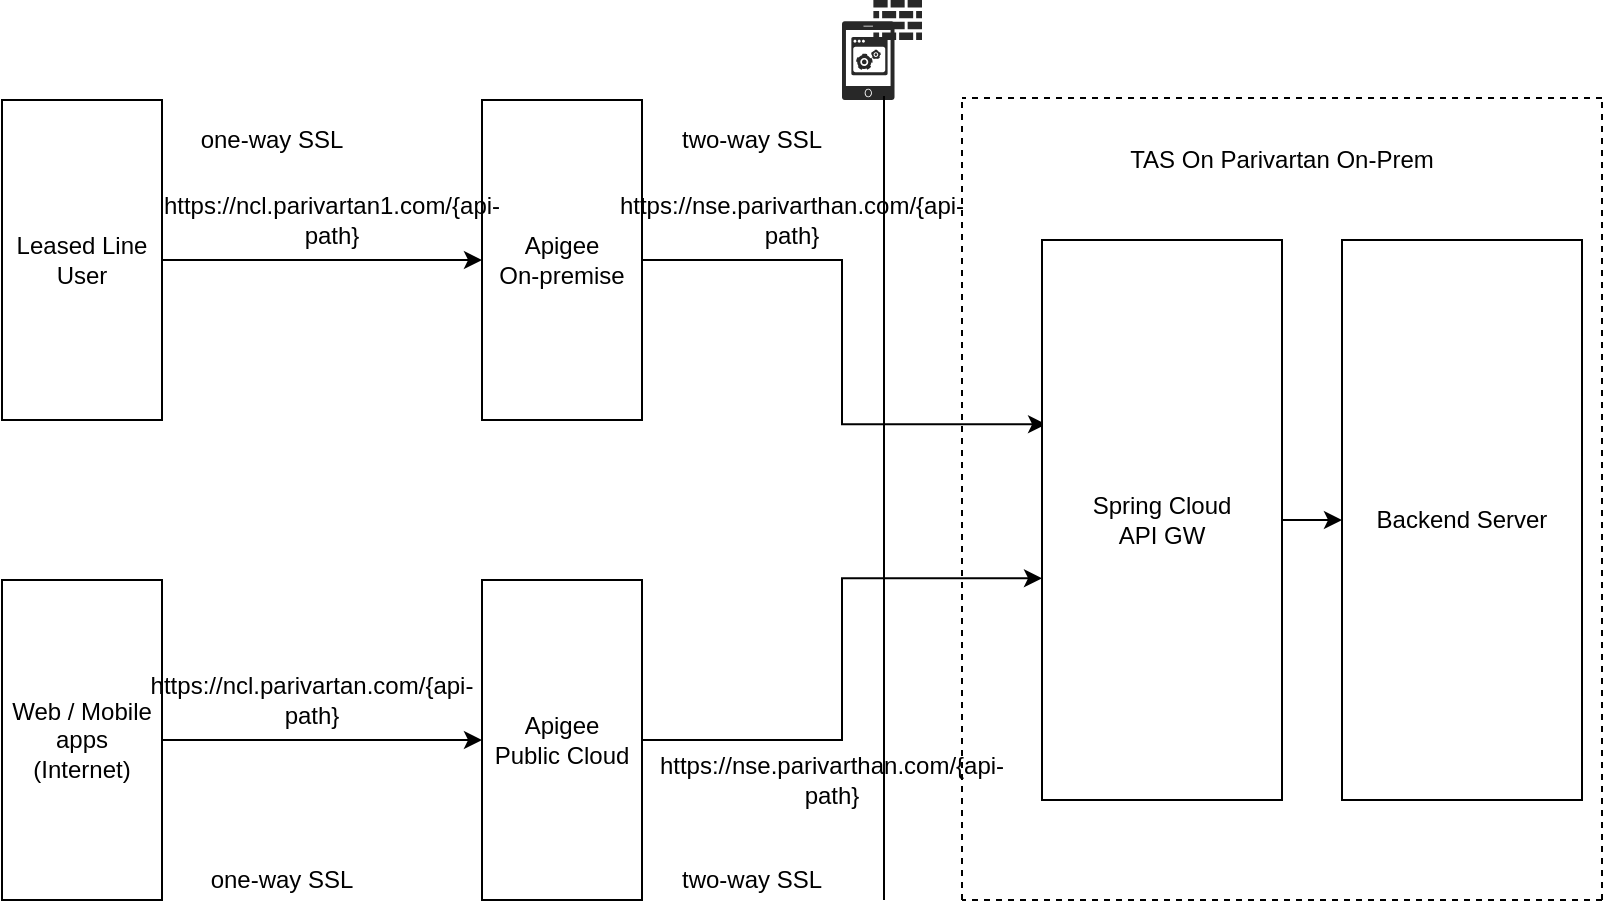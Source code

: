 <mxfile version="13.6.2" type="device"><diagram id="nsGQe5rgTXN-7xzX5O62" name="Page-1"><mxGraphModel dx="1422" dy="713" grid="1" gridSize="10" guides="1" tooltips="1" connect="1" arrows="1" fold="1" page="1" pageScale="1" pageWidth="850" pageHeight="1100" math="0" shadow="0"><root><mxCell id="0"/><mxCell id="1" parent="0"/><mxCell id="W4Z893Ol1HRBFmlSEGaW-4" style="edgeStyle=orthogonalEdgeStyle;rounded=0;orthogonalLoop=1;jettySize=auto;html=1;entryX=0;entryY=0.5;entryDx=0;entryDy=0;" parent="1" source="l4wginoypBrZ_YEnwURe-1" target="l4wginoypBrZ_YEnwURe-9" edge="1"><mxGeometry relative="1" as="geometry"/></mxCell><mxCell id="l4wginoypBrZ_YEnwURe-1" value="Web / Mobile apps&lt;br&gt;(Internet)" style="rounded=0;whiteSpace=wrap;html=1;" parent="1" vertex="1"><mxGeometry x="40" y="400" width="80" height="160" as="geometry"/></mxCell><mxCell id="W4Z893Ol1HRBFmlSEGaW-19" style="edgeStyle=orthogonalEdgeStyle;rounded=0;orthogonalLoop=1;jettySize=auto;html=1;entryX=0.017;entryY=0.329;entryDx=0;entryDy=0;entryPerimeter=0;" parent="1" source="l4wginoypBrZ_YEnwURe-2" target="l4wginoypBrZ_YEnwURe-3" edge="1"><mxGeometry relative="1" as="geometry"/></mxCell><mxCell id="l4wginoypBrZ_YEnwURe-2" value="Apigee &lt;br&gt;On-premise" style="rounded=0;whiteSpace=wrap;html=1;" parent="1" vertex="1"><mxGeometry x="280" y="160" width="80" height="160" as="geometry"/></mxCell><mxCell id="W4Z893Ol1HRBFmlSEGaW-17" style="edgeStyle=orthogonalEdgeStyle;rounded=0;orthogonalLoop=1;jettySize=auto;html=1;exitX=1;exitY=0.5;exitDx=0;exitDy=0;entryX=0;entryY=0.5;entryDx=0;entryDy=0;" parent="1" source="l4wginoypBrZ_YEnwURe-3" target="l4wginoypBrZ_YEnwURe-5" edge="1"><mxGeometry relative="1" as="geometry"/></mxCell><mxCell id="l4wginoypBrZ_YEnwURe-3" value="Spring Cloud &lt;br&gt;API GW" style="rounded=0;whiteSpace=wrap;html=1;" parent="1" vertex="1"><mxGeometry x="560" y="230" width="120" height="280" as="geometry"/></mxCell><mxCell id="l4wginoypBrZ_YEnwURe-5" value="Backend Server" style="rounded=0;whiteSpace=wrap;html=1;" parent="1" vertex="1"><mxGeometry x="710" y="230" width="120" height="280" as="geometry"/></mxCell><mxCell id="W4Z893Ol1HRBFmlSEGaW-20" style="edgeStyle=orthogonalEdgeStyle;rounded=0;orthogonalLoop=1;jettySize=auto;html=1;entryX=0;entryY=0.604;entryDx=0;entryDy=0;entryPerimeter=0;" parent="1" source="l4wginoypBrZ_YEnwURe-9" target="l4wginoypBrZ_YEnwURe-3" edge="1"><mxGeometry relative="1" as="geometry"/></mxCell><mxCell id="l4wginoypBrZ_YEnwURe-9" value="Apigee &lt;br&gt;Public Cloud" style="rounded=0;whiteSpace=wrap;html=1;" parent="1" vertex="1"><mxGeometry x="280" y="400" width="80" height="160" as="geometry"/></mxCell><mxCell id="W4Z893Ol1HRBFmlSEGaW-3" style="edgeStyle=orthogonalEdgeStyle;rounded=0;orthogonalLoop=1;jettySize=auto;html=1;entryX=0;entryY=0.5;entryDx=0;entryDy=0;" parent="1" source="W4Z893Ol1HRBFmlSEGaW-1" target="l4wginoypBrZ_YEnwURe-2" edge="1"><mxGeometry relative="1" as="geometry"/></mxCell><mxCell id="W4Z893Ol1HRBFmlSEGaW-1" value="Leased Line User" style="rounded=0;whiteSpace=wrap;html=1;" parent="1" vertex="1"><mxGeometry x="40" y="160" width="80" height="160" as="geometry"/></mxCell><mxCell id="W4Z893Ol1HRBFmlSEGaW-12" value="" style="endArrow=none;dashed=1;html=1;" parent="1" edge="1"><mxGeometry width="50" height="50" relative="1" as="geometry"><mxPoint x="520" y="560" as="sourcePoint"/><mxPoint x="520" y="160" as="targetPoint"/></mxGeometry></mxCell><mxCell id="W4Z893Ol1HRBFmlSEGaW-13" value="" style="endArrow=none;dashed=1;html=1;" parent="1" edge="1"><mxGeometry width="50" height="50" relative="1" as="geometry"><mxPoint x="840" y="560" as="sourcePoint"/><mxPoint x="520" y="560" as="targetPoint"/></mxGeometry></mxCell><mxCell id="W4Z893Ol1HRBFmlSEGaW-14" value="" style="endArrow=none;dashed=1;html=1;" parent="1" edge="1"><mxGeometry width="50" height="50" relative="1" as="geometry"><mxPoint x="840" y="560" as="sourcePoint"/><mxPoint x="840" y="160" as="targetPoint"/></mxGeometry></mxCell><mxCell id="W4Z893Ol1HRBFmlSEGaW-15" value="" style="endArrow=none;dashed=1;html=1;" parent="1" edge="1"><mxGeometry width="50" height="50" relative="1" as="geometry"><mxPoint x="840" y="159" as="sourcePoint"/><mxPoint x="520" y="159" as="targetPoint"/></mxGeometry></mxCell><mxCell id="W4Z893Ol1HRBFmlSEGaW-18" value="TAS On Parivartan On-Prem" style="text;html=1;strokeColor=none;fillColor=none;align=center;verticalAlign=middle;whiteSpace=wrap;rounded=0;" parent="1" vertex="1"><mxGeometry x="580" y="180" width="200" height="20" as="geometry"/></mxCell><mxCell id="22e2p2oG3gAlmoBPWJGM-1" value="" style="verticalLabelPosition=bottom;html=1;fillColor=#282828;strokeColor=none;verticalAlign=top;pointerEvents=1;align=center;shape=mxgraph.cisco_safe.security_icons.waf;" vertex="1" parent="1"><mxGeometry x="460" y="110" width="40" height="50" as="geometry"/></mxCell><mxCell id="22e2p2oG3gAlmoBPWJGM-3" value="" style="endArrow=none;html=1;" edge="1" parent="1"><mxGeometry width="50" height="50" relative="1" as="geometry"><mxPoint x="481" y="560" as="sourcePoint"/><mxPoint x="481" y="158" as="targetPoint"/></mxGeometry></mxCell><mxCell id="22e2p2oG3gAlmoBPWJGM-4" value="one-way SSL" style="text;html=1;strokeColor=none;fillColor=none;align=center;verticalAlign=middle;whiteSpace=wrap;rounded=0;" vertex="1" parent="1"><mxGeometry x="120" y="170" width="110" height="20" as="geometry"/></mxCell><mxCell id="22e2p2oG3gAlmoBPWJGM-5" value="one-way SSL" style="text;html=1;strokeColor=none;fillColor=none;align=center;verticalAlign=middle;whiteSpace=wrap;rounded=0;" vertex="1" parent="1"><mxGeometry x="130" y="540" width="100" height="20" as="geometry"/></mxCell><mxCell id="22e2p2oG3gAlmoBPWJGM-6" value="two-way SSL" style="text;html=1;strokeColor=none;fillColor=none;align=center;verticalAlign=middle;whiteSpace=wrap;rounded=0;" vertex="1" parent="1"><mxGeometry x="370" y="170" width="90" height="20" as="geometry"/></mxCell><mxCell id="22e2p2oG3gAlmoBPWJGM-7" value="two-way SSL" style="text;html=1;strokeColor=none;fillColor=none;align=center;verticalAlign=middle;whiteSpace=wrap;rounded=0;" vertex="1" parent="1"><mxGeometry x="370" y="540" width="90" height="20" as="geometry"/></mxCell><mxCell id="22e2p2oG3gAlmoBPWJGM-8" value="https://ncl.parivartan1.com/{api-path}" style="text;html=1;strokeColor=none;fillColor=none;align=center;verticalAlign=middle;whiteSpace=wrap;rounded=0;" vertex="1" parent="1"><mxGeometry x="150" y="210" width="110" height="20" as="geometry"/></mxCell><mxCell id="22e2p2oG3gAlmoBPWJGM-9" value="https://ncl.parivartan.com/{api-path}" style="text;html=1;strokeColor=none;fillColor=none;align=center;verticalAlign=middle;whiteSpace=wrap;rounded=0;" vertex="1" parent="1"><mxGeometry x="140" y="450" width="110" height="20" as="geometry"/></mxCell><mxCell id="22e2p2oG3gAlmoBPWJGM-10" value="https://nse.parivarthan.com/{api-path}" style="text;html=1;strokeColor=none;fillColor=none;align=center;verticalAlign=middle;whiteSpace=wrap;rounded=0;" vertex="1" parent="1"><mxGeometry x="380" y="210" width="110" height="20" as="geometry"/></mxCell><mxCell id="22e2p2oG3gAlmoBPWJGM-11" value="https://nse.parivarthan.com/{api-path}" style="text;html=1;strokeColor=none;fillColor=none;align=center;verticalAlign=middle;whiteSpace=wrap;rounded=0;" vertex="1" parent="1"><mxGeometry x="400" y="490" width="110" height="20" as="geometry"/></mxCell></root></mxGraphModel></diagram></mxfile>